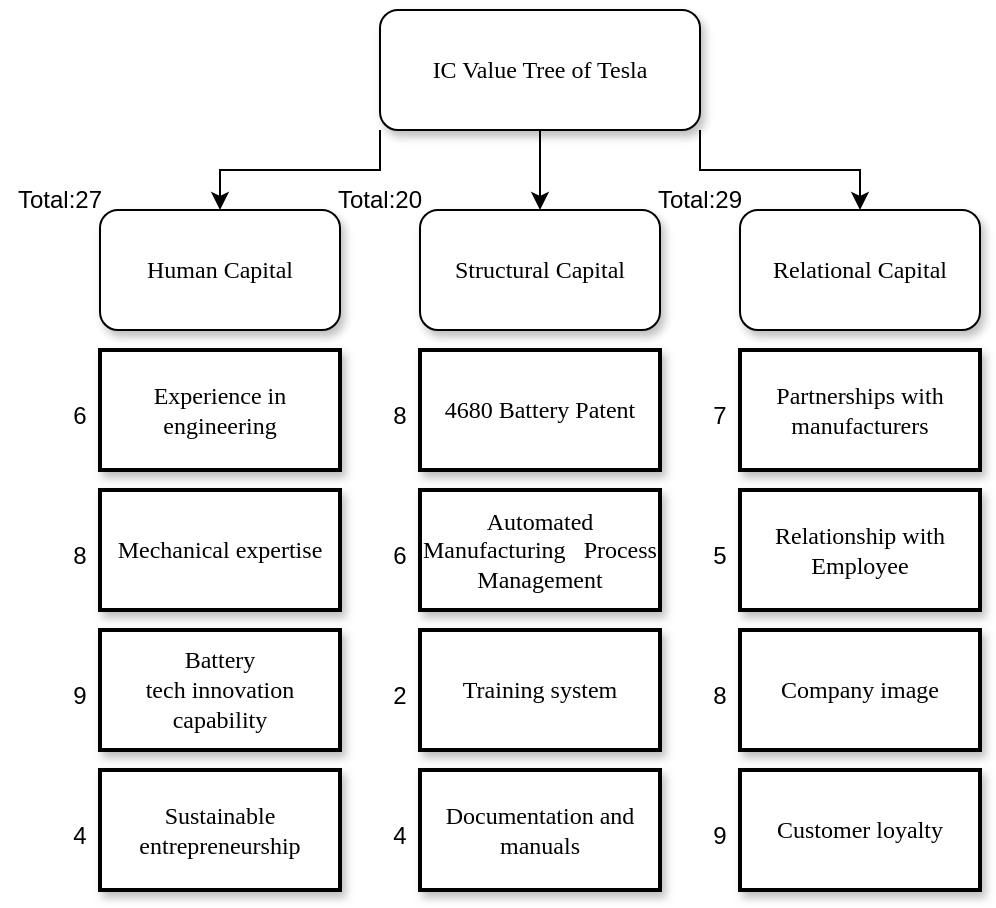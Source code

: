 <mxfile version="26.1.0">
  <diagram name="Page-1" id="10a91c8b-09ff-31b1-d368-03940ed4cc9e">
    <mxGraphModel dx="1982" dy="570" grid="1" gridSize="10" guides="1" tooltips="1" connect="1" arrows="1" fold="1" page="1" pageScale="1" pageWidth="1100" pageHeight="850" background="none" math="0" shadow="0">
      <root>
        <mxCell id="0" />
        <mxCell id="1" parent="0" />
        <mxCell id="EvxOzW7UoI8eBh-CcRAq-5" style="edgeStyle=orthogonalEdgeStyle;rounded=0;orthogonalLoop=1;jettySize=auto;html=1;exitX=0.5;exitY=1;exitDx=0;exitDy=0;entryX=0.5;entryY=0;entryDx=0;entryDy=0;" parent="1" source="62893188c0fa7362-1" target="62893188c0fa7362-2" edge="1">
          <mxGeometry relative="1" as="geometry" />
        </mxCell>
        <mxCell id="EvxOzW7UoI8eBh-CcRAq-7" style="edgeStyle=orthogonalEdgeStyle;rounded=0;orthogonalLoop=1;jettySize=auto;html=1;exitX=0;exitY=1;exitDx=0;exitDy=0;entryX=0.5;entryY=0;entryDx=0;entryDy=0;" parent="1" source="62893188c0fa7362-1" target="EvxOzW7UoI8eBh-CcRAq-1" edge="1">
          <mxGeometry relative="1" as="geometry" />
        </mxCell>
        <mxCell id="EvxOzW7UoI8eBh-CcRAq-8" style="edgeStyle=orthogonalEdgeStyle;rounded=0;orthogonalLoop=1;jettySize=auto;html=1;exitX=1;exitY=1;exitDx=0;exitDy=0;entryX=0.5;entryY=0;entryDx=0;entryDy=0;" parent="1" source="62893188c0fa7362-1" target="EvxOzW7UoI8eBh-CcRAq-2" edge="1">
          <mxGeometry relative="1" as="geometry" />
        </mxCell>
        <mxCell id="62893188c0fa7362-1" value="IC Value Tree of Tesla" style="whiteSpace=wrap;html=1;rounded=1;shadow=1;labelBackgroundColor=none;strokeWidth=1;fontFamily=Verdana;fontSize=12;align=center;" parent="1" vertex="1">
          <mxGeometry x="140" y="60" width="160" height="60" as="geometry" />
        </mxCell>
        <mxCell id="62893188c0fa7362-2" value="&lt;span&gt;Structural Capit&lt;/span&gt;&lt;span style=&quot;background-color: transparent; color: light-dark(rgb(0, 0, 0), rgb(255, 255, 255));&quot;&gt;al&lt;/span&gt;" style="whiteSpace=wrap;html=1;rounded=1;shadow=1;labelBackgroundColor=none;strokeWidth=1;fontFamily=Verdana;fontSize=12;align=center;" parent="1" vertex="1">
          <mxGeometry x="160" y="160" width="120" height="60" as="geometry" />
        </mxCell>
        <mxCell id="62893188c0fa7362-20" value="&lt;p class=&quot;MsoNormal&quot;&gt;Experience in engineering&lt;/p&gt;" style="whiteSpace=wrap;html=1;rounded=0;shadow=1;labelBackgroundColor=none;strokeWidth=2;fontFamily=Verdana;fontSize=12;align=center;" parent="1" vertex="1">
          <mxGeometry y="230" width="120" height="60" as="geometry" />
        </mxCell>
        <mxCell id="EvxOzW7UoI8eBh-CcRAq-1" value="&lt;span&gt;Human Capit&lt;/span&gt;&lt;span style=&quot;background-color: transparent; color: light-dark(rgb(0, 0, 0), rgb(255, 255, 255));&quot;&gt;al&lt;/span&gt;" style="whiteSpace=wrap;html=1;rounded=1;shadow=1;labelBackgroundColor=none;strokeWidth=1;fontFamily=Verdana;fontSize=12;align=center;" parent="1" vertex="1">
          <mxGeometry y="160" width="120" height="60" as="geometry" />
        </mxCell>
        <mxCell id="EvxOzW7UoI8eBh-CcRAq-2" value="Relational Capital" style="whiteSpace=wrap;html=1;rounded=1;shadow=1;labelBackgroundColor=none;strokeWidth=1;fontFamily=Verdana;fontSize=12;align=center;" parent="1" vertex="1">
          <mxGeometry x="320" y="160" width="120" height="60" as="geometry" />
        </mxCell>
        <mxCell id="EvxOzW7UoI8eBh-CcRAq-9" value="&lt;p class=&quot;MsoNormal&quot;&gt;Mechanical expertise&lt;/p&gt;" style="whiteSpace=wrap;html=1;rounded=0;shadow=1;labelBackgroundColor=none;strokeWidth=2;fontFamily=Verdana;fontSize=12;align=center;" parent="1" vertex="1">
          <mxGeometry y="300" width="120" height="60" as="geometry" />
        </mxCell>
        <mxCell id="EvxOzW7UoI8eBh-CcRAq-10" value="&lt;p class=&quot;MsoNormal&quot;&gt;&lt;span style=&quot;line-height: 115%;&quot;&gt;&lt;font style=&quot;font-size: 12px;&quot;&gt;Battery&lt;br&gt;tech innovation capability&lt;/font&gt;&lt;/span&gt;&lt;/p&gt;" style="whiteSpace=wrap;html=1;rounded=0;shadow=1;labelBackgroundColor=none;strokeWidth=2;fontFamily=Verdana;fontSize=12;align=center;" parent="1" vertex="1">
          <mxGeometry y="370" width="120" height="60" as="geometry" />
        </mxCell>
        <mxCell id="EvxOzW7UoI8eBh-CcRAq-11" value="&lt;p class=&quot;MsoNormal&quot;&gt;&lt;span style=&quot;line-height: 115%;&quot;&gt;&lt;font style=&quot;font-size: 12px;&quot;&gt;Sustainable&lt;br&gt;entrepreneurship&lt;/font&gt;&lt;/span&gt;&lt;/p&gt;" style="whiteSpace=wrap;html=1;rounded=0;shadow=1;labelBackgroundColor=none;strokeWidth=2;fontFamily=Verdana;fontSize=12;align=center;" parent="1" vertex="1">
          <mxGeometry y="440" width="120" height="60" as="geometry" />
        </mxCell>
        <mxCell id="EvxOzW7UoI8eBh-CcRAq-12" value="6" style="text;html=1;align=center;verticalAlign=middle;whiteSpace=wrap;rounded=0;" parent="1" vertex="1">
          <mxGeometry x="-40" y="247.5" width="60" height="30" as="geometry" />
        </mxCell>
        <mxCell id="EvxOzW7UoI8eBh-CcRAq-13" value="8" style="text;html=1;align=center;verticalAlign=middle;whiteSpace=wrap;rounded=0;" parent="1" vertex="1">
          <mxGeometry x="-40" y="317.5" width="60" height="30" as="geometry" />
        </mxCell>
        <mxCell id="EvxOzW7UoI8eBh-CcRAq-14" value="9" style="text;html=1;align=center;verticalAlign=middle;whiteSpace=wrap;rounded=0;" parent="1" vertex="1">
          <mxGeometry x="-40" y="387.5" width="60" height="30" as="geometry" />
        </mxCell>
        <mxCell id="EvxOzW7UoI8eBh-CcRAq-15" value="4" style="text;html=1;align=center;verticalAlign=middle;whiteSpace=wrap;rounded=0;" parent="1" vertex="1">
          <mxGeometry x="-40" y="457.5" width="60" height="30" as="geometry" />
        </mxCell>
        <mxCell id="EvxOzW7UoI8eBh-CcRAq-16" value="Total:27" style="text;html=1;align=center;verticalAlign=middle;whiteSpace=wrap;rounded=0;" parent="1" vertex="1">
          <mxGeometry x="-50" y="140" width="60" height="30" as="geometry" />
        </mxCell>
        <mxCell id="EvxOzW7UoI8eBh-CcRAq-25" value="4680 Battery Patent" style="whiteSpace=wrap;html=1;rounded=0;shadow=1;labelBackgroundColor=none;strokeWidth=2;fontFamily=Verdana;fontSize=12;align=center;" parent="1" vertex="1">
          <mxGeometry x="160" y="230" width="120" height="60" as="geometry" />
        </mxCell>
        <mxCell id="EvxOzW7UoI8eBh-CcRAq-26" value="&lt;p class=&quot;MsoNormal&quot;&gt;Automated Manufacturing&amp;nbsp; &amp;nbsp;&lt;span style=&quot;background-color: transparent; color: light-dark(rgb(0, 0, 0), rgb(255, 255, 255));&quot;&gt;Process Management&lt;/span&gt;&lt;/p&gt;" style="whiteSpace=wrap;html=1;rounded=0;shadow=1;labelBackgroundColor=none;strokeWidth=2;fontFamily=Verdana;fontSize=12;align=center;" parent="1" vertex="1">
          <mxGeometry x="160" y="300" width="120" height="60" as="geometry" />
        </mxCell>
        <mxCell id="EvxOzW7UoI8eBh-CcRAq-27" value="&lt;p class=&quot;MsoNormal&quot;&gt;Training system&lt;/p&gt;" style="whiteSpace=wrap;html=1;rounded=0;shadow=1;labelBackgroundColor=none;strokeWidth=2;fontFamily=Verdana;fontSize=12;align=center;" parent="1" vertex="1">
          <mxGeometry x="160" y="370" width="120" height="60" as="geometry" />
        </mxCell>
        <mxCell id="EvxOzW7UoI8eBh-CcRAq-28" value="&lt;p class=&quot;MsoNormal&quot;&gt;Documentation and manuals&lt;/p&gt;" style="whiteSpace=wrap;html=1;rounded=0;shadow=1;labelBackgroundColor=none;strokeWidth=2;fontFamily=Verdana;fontSize=12;align=center;" parent="1" vertex="1">
          <mxGeometry x="160" y="440" width="120" height="60" as="geometry" />
        </mxCell>
        <mxCell id="EvxOzW7UoI8eBh-CcRAq-29" value="8" style="text;html=1;align=center;verticalAlign=middle;whiteSpace=wrap;rounded=0;" parent="1" vertex="1">
          <mxGeometry x="120" y="247.5" width="60" height="30" as="geometry" />
        </mxCell>
        <mxCell id="EvxOzW7UoI8eBh-CcRAq-30" value="6" style="text;html=1;align=center;verticalAlign=middle;whiteSpace=wrap;rounded=0;" parent="1" vertex="1">
          <mxGeometry x="120" y="317.5" width="60" height="30" as="geometry" />
        </mxCell>
        <mxCell id="EvxOzW7UoI8eBh-CcRAq-31" value="2" style="text;html=1;align=center;verticalAlign=middle;whiteSpace=wrap;rounded=0;" parent="1" vertex="1">
          <mxGeometry x="120" y="387.5" width="60" height="30" as="geometry" />
        </mxCell>
        <mxCell id="EvxOzW7UoI8eBh-CcRAq-32" value="4" style="text;html=1;align=center;verticalAlign=middle;whiteSpace=wrap;rounded=0;" parent="1" vertex="1">
          <mxGeometry x="120" y="457.5" width="60" height="30" as="geometry" />
        </mxCell>
        <mxCell id="EvxOzW7UoI8eBh-CcRAq-33" value="Total:20" style="text;html=1;align=center;verticalAlign=middle;whiteSpace=wrap;rounded=0;" parent="1" vertex="1">
          <mxGeometry x="110" y="140" width="60" height="30" as="geometry" />
        </mxCell>
        <mxCell id="EvxOzW7UoI8eBh-CcRAq-34" value="&lt;p class=&quot;MsoNormal&quot;&gt;Partnerships with manufacturers&lt;/p&gt;" style="whiteSpace=wrap;html=1;rounded=0;shadow=1;labelBackgroundColor=none;strokeWidth=2;fontFamily=Verdana;fontSize=12;align=center;" parent="1" vertex="1">
          <mxGeometry x="320" y="230" width="120" height="60" as="geometry" />
        </mxCell>
        <mxCell id="EvxOzW7UoI8eBh-CcRAq-35" value="&lt;p class=&quot;MsoNormal&quot;&gt;Relationship with Employee&lt;/p&gt;" style="whiteSpace=wrap;html=1;rounded=0;shadow=1;labelBackgroundColor=none;strokeWidth=2;fontFamily=Verdana;fontSize=12;align=center;" parent="1" vertex="1">
          <mxGeometry x="320" y="300" width="120" height="60" as="geometry" />
        </mxCell>
        <mxCell id="EvxOzW7UoI8eBh-CcRAq-36" value="&lt;p class=&quot;MsoNormal&quot;&gt;Company image&lt;/p&gt;" style="whiteSpace=wrap;html=1;rounded=0;shadow=1;labelBackgroundColor=none;strokeWidth=2;fontFamily=Verdana;fontSize=12;align=center;" parent="1" vertex="1">
          <mxGeometry x="320" y="370" width="120" height="60" as="geometry" />
        </mxCell>
        <mxCell id="EvxOzW7UoI8eBh-CcRAq-37" value="&lt;p class=&quot;MsoNormal&quot;&gt;Customer loyalty&lt;/p&gt;" style="whiteSpace=wrap;html=1;rounded=0;shadow=1;labelBackgroundColor=none;strokeWidth=2;fontFamily=Verdana;fontSize=12;align=center;" parent="1" vertex="1">
          <mxGeometry x="320" y="440" width="120" height="60" as="geometry" />
        </mxCell>
        <mxCell id="EvxOzW7UoI8eBh-CcRAq-38" value="7" style="text;html=1;align=center;verticalAlign=middle;whiteSpace=wrap;rounded=0;" parent="1" vertex="1">
          <mxGeometry x="280" y="247.5" width="60" height="30" as="geometry" />
        </mxCell>
        <mxCell id="EvxOzW7UoI8eBh-CcRAq-39" value="5" style="text;html=1;align=center;verticalAlign=middle;whiteSpace=wrap;rounded=0;" parent="1" vertex="1">
          <mxGeometry x="280" y="317.5" width="60" height="30" as="geometry" />
        </mxCell>
        <mxCell id="EvxOzW7UoI8eBh-CcRAq-40" value="8" style="text;html=1;align=center;verticalAlign=middle;whiteSpace=wrap;rounded=0;" parent="1" vertex="1">
          <mxGeometry x="280" y="387.5" width="60" height="30" as="geometry" />
        </mxCell>
        <mxCell id="EvxOzW7UoI8eBh-CcRAq-41" value="9" style="text;html=1;align=center;verticalAlign=middle;whiteSpace=wrap;rounded=0;" parent="1" vertex="1">
          <mxGeometry x="280" y="457.5" width="60" height="30" as="geometry" />
        </mxCell>
        <mxCell id="EvxOzW7UoI8eBh-CcRAq-42" value="Total:29" style="text;html=1;align=center;verticalAlign=middle;whiteSpace=wrap;rounded=0;" parent="1" vertex="1">
          <mxGeometry x="270" y="140" width="60" height="30" as="geometry" />
        </mxCell>
      </root>
    </mxGraphModel>
  </diagram>
</mxfile>
